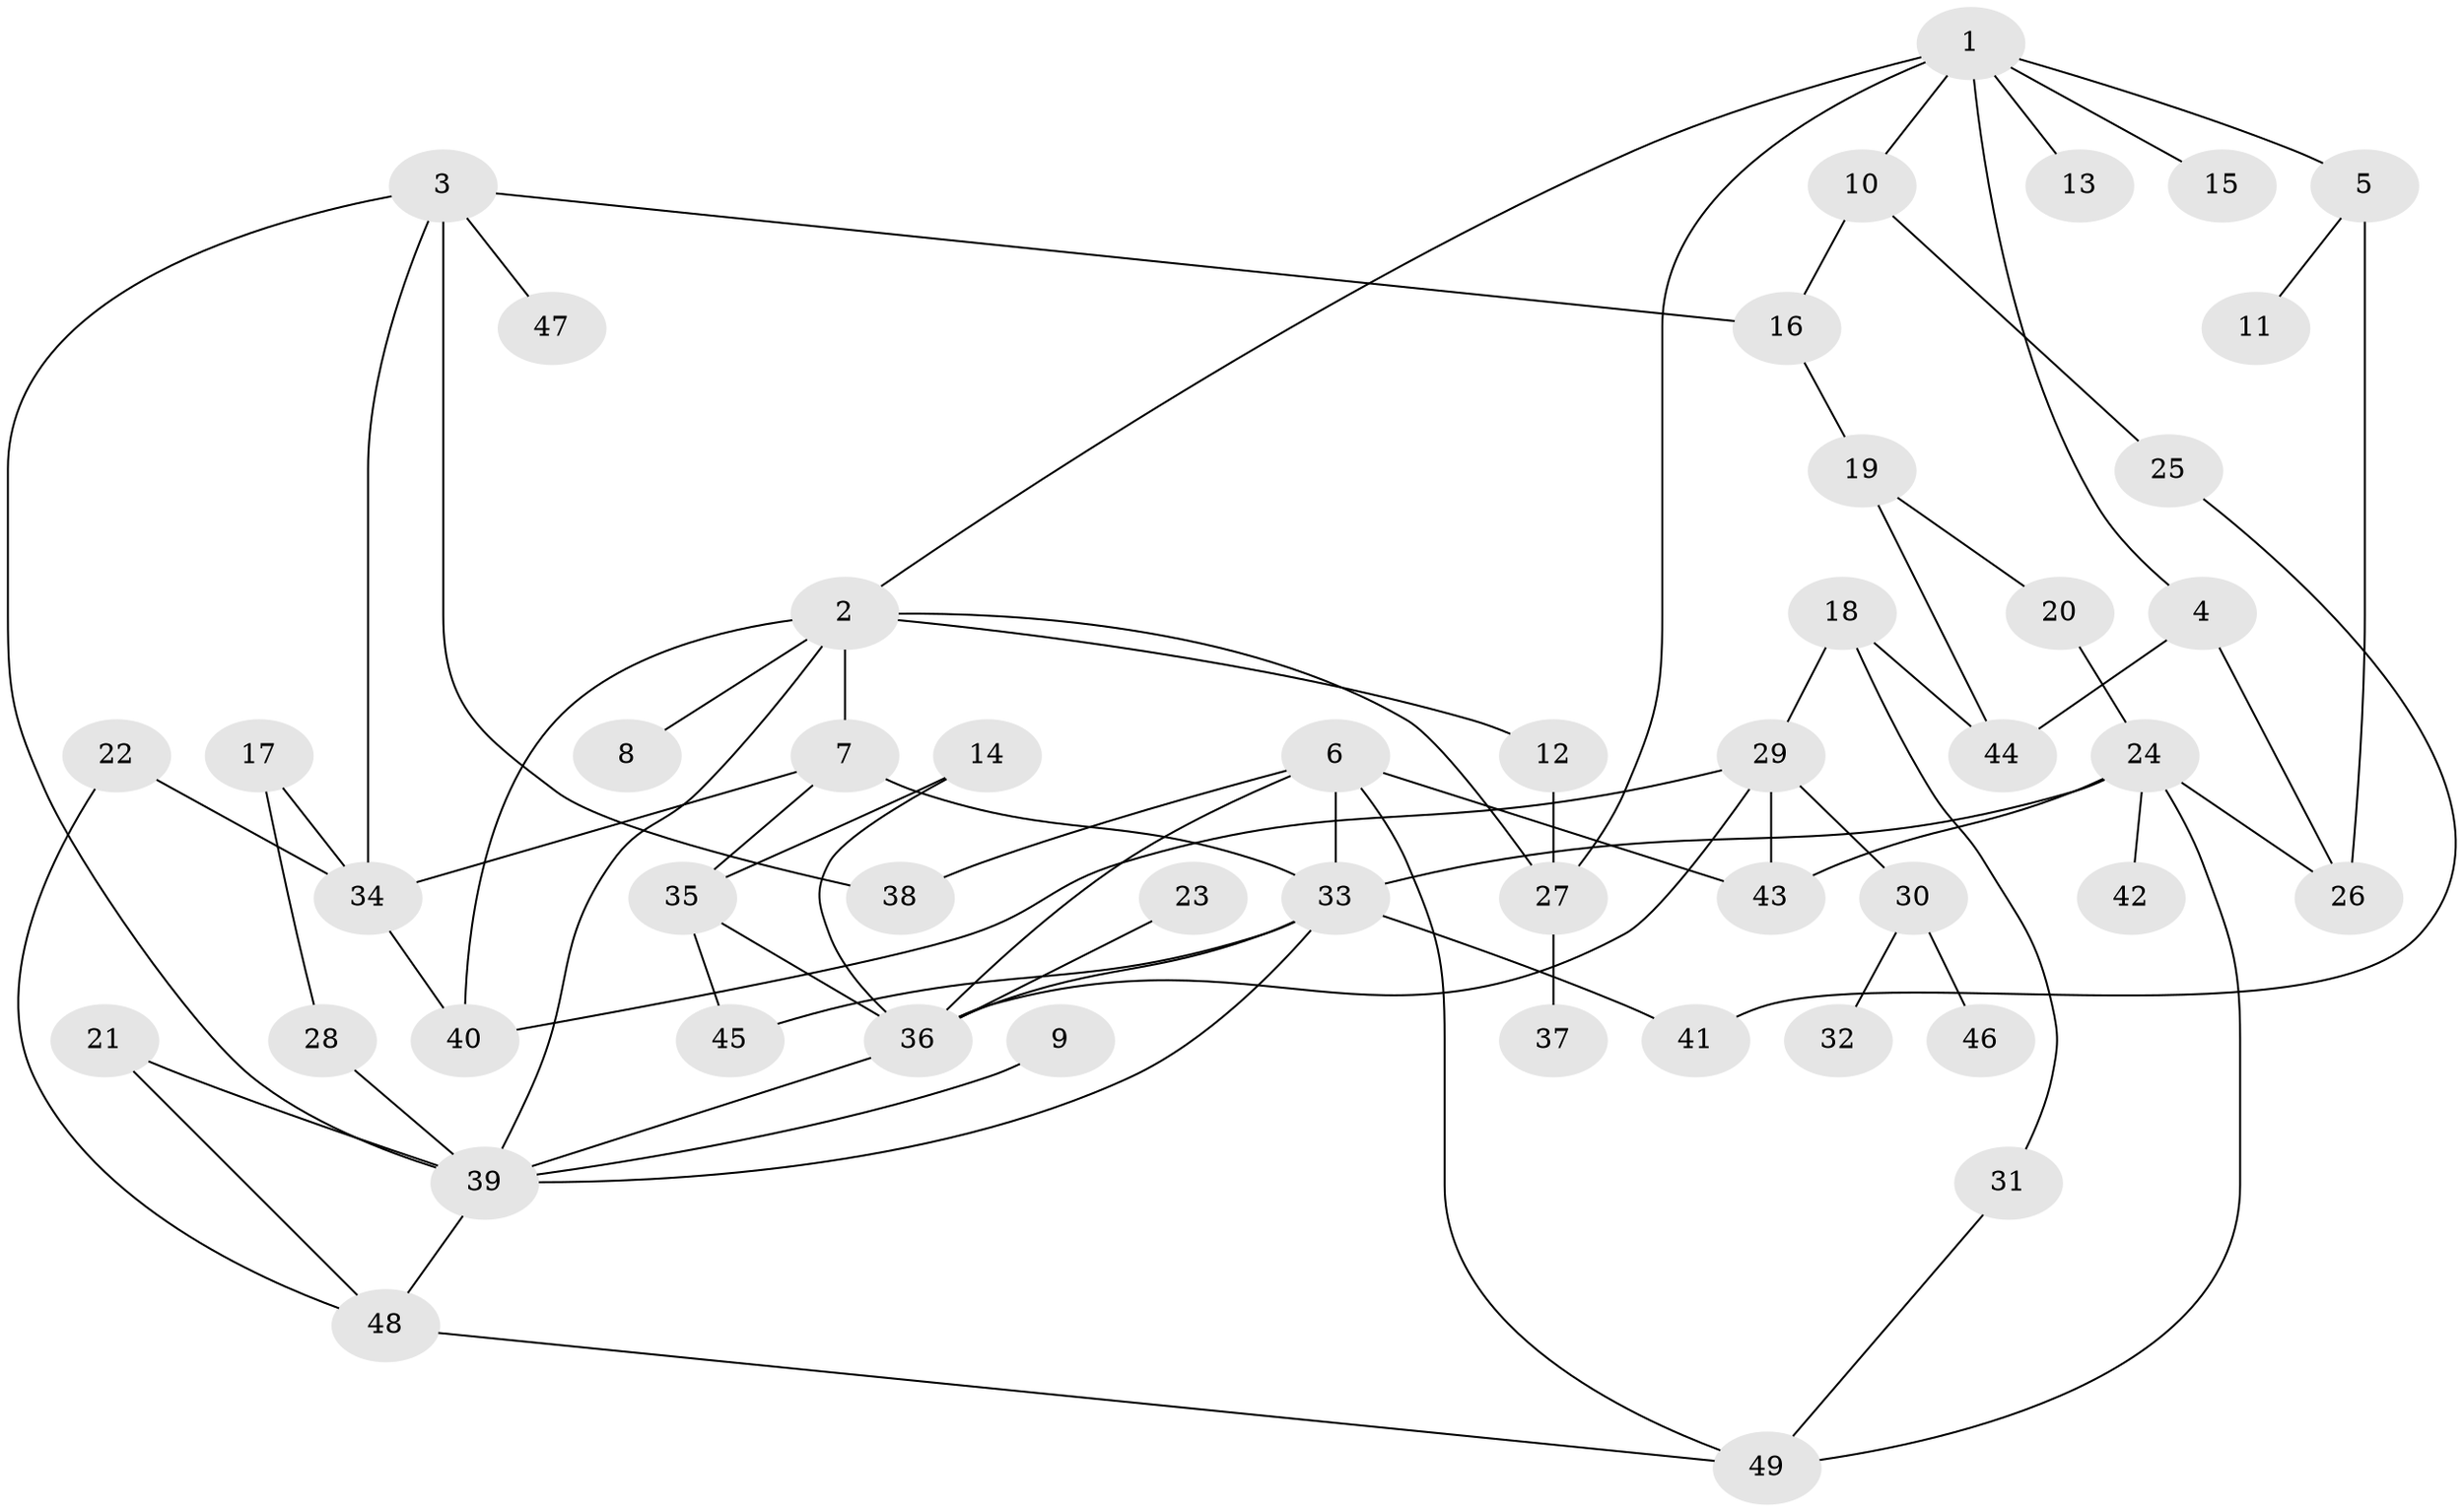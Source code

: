 // original degree distribution, {6: 0.020618556701030927, 7: 0.020618556701030927, 8: 0.010309278350515464, 5: 0.05154639175257732, 4: 0.08247422680412371, 2: 0.32989690721649484, 3: 0.2268041237113402, 1: 0.25773195876288657}
// Generated by graph-tools (version 1.1) at 2025/49/03/09/25 03:49:20]
// undirected, 49 vertices, 75 edges
graph export_dot {
graph [start="1"]
  node [color=gray90,style=filled];
  1;
  2;
  3;
  4;
  5;
  6;
  7;
  8;
  9;
  10;
  11;
  12;
  13;
  14;
  15;
  16;
  17;
  18;
  19;
  20;
  21;
  22;
  23;
  24;
  25;
  26;
  27;
  28;
  29;
  30;
  31;
  32;
  33;
  34;
  35;
  36;
  37;
  38;
  39;
  40;
  41;
  42;
  43;
  44;
  45;
  46;
  47;
  48;
  49;
  1 -- 2 [weight=1.0];
  1 -- 4 [weight=1.0];
  1 -- 5 [weight=1.0];
  1 -- 10 [weight=1.0];
  1 -- 13 [weight=1.0];
  1 -- 15 [weight=1.0];
  1 -- 27 [weight=1.0];
  2 -- 7 [weight=1.0];
  2 -- 8 [weight=1.0];
  2 -- 12 [weight=1.0];
  2 -- 27 [weight=1.0];
  2 -- 39 [weight=1.0];
  2 -- 40 [weight=1.0];
  3 -- 16 [weight=1.0];
  3 -- 34 [weight=1.0];
  3 -- 38 [weight=1.0];
  3 -- 39 [weight=1.0];
  3 -- 47 [weight=1.0];
  4 -- 26 [weight=1.0];
  4 -- 44 [weight=1.0];
  5 -- 11 [weight=1.0];
  5 -- 26 [weight=1.0];
  6 -- 33 [weight=1.0];
  6 -- 36 [weight=1.0];
  6 -- 38 [weight=1.0];
  6 -- 43 [weight=1.0];
  6 -- 49 [weight=1.0];
  7 -- 33 [weight=1.0];
  7 -- 34 [weight=1.0];
  7 -- 35 [weight=1.0];
  9 -- 39 [weight=1.0];
  10 -- 16 [weight=1.0];
  10 -- 25 [weight=1.0];
  12 -- 27 [weight=1.0];
  14 -- 35 [weight=1.0];
  14 -- 36 [weight=1.0];
  16 -- 19 [weight=1.0];
  17 -- 28 [weight=1.0];
  17 -- 34 [weight=1.0];
  18 -- 29 [weight=1.0];
  18 -- 31 [weight=1.0];
  18 -- 44 [weight=1.0];
  19 -- 20 [weight=1.0];
  19 -- 44 [weight=1.0];
  20 -- 24 [weight=1.0];
  21 -- 39 [weight=1.0];
  21 -- 48 [weight=1.0];
  22 -- 34 [weight=1.0];
  22 -- 48 [weight=1.0];
  23 -- 36 [weight=1.0];
  24 -- 26 [weight=1.0];
  24 -- 33 [weight=1.0];
  24 -- 42 [weight=1.0];
  24 -- 43 [weight=1.0];
  24 -- 49 [weight=1.0];
  25 -- 41 [weight=1.0];
  27 -- 37 [weight=1.0];
  28 -- 39 [weight=1.0];
  29 -- 30 [weight=1.0];
  29 -- 36 [weight=1.0];
  29 -- 40 [weight=1.0];
  29 -- 43 [weight=1.0];
  30 -- 32 [weight=1.0];
  30 -- 46 [weight=1.0];
  31 -- 49 [weight=1.0];
  33 -- 36 [weight=1.0];
  33 -- 39 [weight=1.0];
  33 -- 41 [weight=1.0];
  33 -- 45 [weight=1.0];
  34 -- 40 [weight=1.0];
  35 -- 36 [weight=1.0];
  35 -- 45 [weight=1.0];
  36 -- 39 [weight=1.0];
  39 -- 48 [weight=1.0];
  48 -- 49 [weight=1.0];
}
